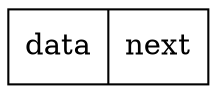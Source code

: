 digraph G {
	rankdir=LR
	nodesep = 0.5
	size = "8,8"

	/*
	head[shape=plaintext, label="root"]

	node1[shape=record, label="{<data> head | <^> ^ }"]

	head -> node1
	*/

	data_m [shape=record, label="{<data> data | <next> next}"]
}